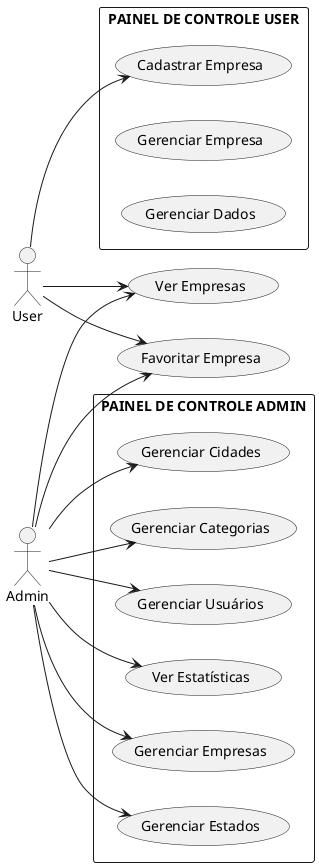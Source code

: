 @startuml
left to right direction

Admin as Admin
User as User

rectangle "PAINEL DE CONTROLE ADMIN" {
    (Gerenciar Empresas) as GerEmpresas
    (Gerenciar Estados) as GerEstados
    (Gerenciar Cidades) as GerCidades
    (Gerenciar Categorias) as GerCategorias
    (Gerenciar Usuários) as GerUsuarios
    (Ver Estatísticas) as VerEstatisticas
}

rectangle "PAINEL DE CONTROLE USER" {
    (Cadastrar Empresa) as CadEmpresa
    (Gerenciar Empresa) as GerEmpresa
    (Gerenciar Dados) as GerDados
}

(Ver Empresas) as VerEmpresas
(Favoritar Empresa) as FavEmpresa

Admin --> GerEmpresas
Admin --> GerEstados
Admin --> GerCidades
Admin --> GerCategorias
Admin --> GerUsuarios
Admin --> VerEmpresas
Admin --> FavEmpresa
Admin --> VerEstatisticas

User --> VerEmpresas
User --> CadEmpresa
User --> FavEmpresa
@enduml